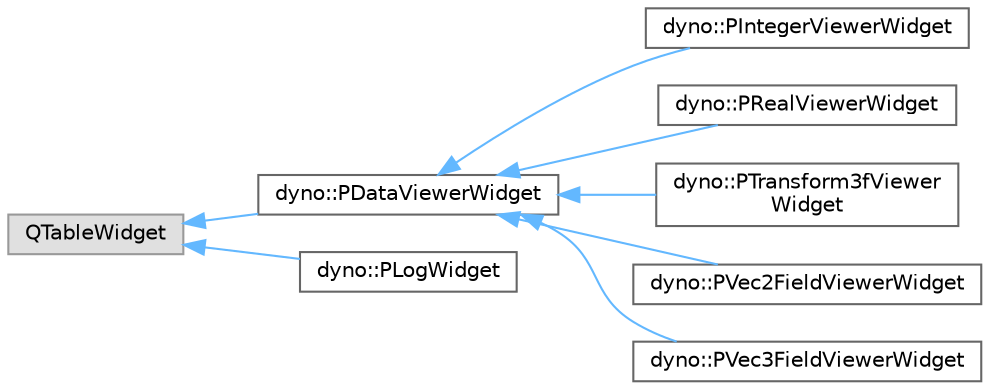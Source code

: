 digraph "Graphical Class Hierarchy"
{
 // LATEX_PDF_SIZE
  bgcolor="transparent";
  edge [fontname=Helvetica,fontsize=10,labelfontname=Helvetica,labelfontsize=10];
  node [fontname=Helvetica,fontsize=10,shape=box,height=0.2,width=0.4];
  rankdir="LR";
  Node0 [id="Node000000",label="QTableWidget",height=0.2,width=0.4,color="grey60", fillcolor="#E0E0E0", style="filled",tooltip=" "];
  Node0 -> Node1 [id="edge556_Node000000_Node000001",dir="back",color="steelblue1",style="solid",tooltip=" "];
  Node1 [id="Node000001",label="dyno::PDataViewerWidget",height=0.2,width=0.4,color="grey40", fillcolor="white", style="filled",URL="$classdyno_1_1_p_data_viewer_widget.html",tooltip=" "];
  Node1 -> Node2 [id="edge557_Node000001_Node000002",dir="back",color="steelblue1",style="solid",tooltip=" "];
  Node2 [id="Node000002",label="dyno::PIntegerViewerWidget",height=0.2,width=0.4,color="grey40", fillcolor="white", style="filled",URL="$classdyno_1_1_p_integer_viewer_widget.html",tooltip=" "];
  Node1 -> Node3 [id="edge558_Node000001_Node000003",dir="back",color="steelblue1",style="solid",tooltip=" "];
  Node3 [id="Node000003",label="dyno::PRealViewerWidget",height=0.2,width=0.4,color="grey40", fillcolor="white", style="filled",URL="$classdyno_1_1_p_real_viewer_widget.html",tooltip=" "];
  Node1 -> Node4 [id="edge559_Node000001_Node000004",dir="back",color="steelblue1",style="solid",tooltip=" "];
  Node4 [id="Node000004",label="dyno::PTransform3fViewer\lWidget",height=0.2,width=0.4,color="grey40", fillcolor="white", style="filled",URL="$classdyno_1_1_p_transform3f_viewer_widget.html",tooltip=" "];
  Node1 -> Node5 [id="edge560_Node000001_Node000005",dir="back",color="steelblue1",style="solid",tooltip=" "];
  Node5 [id="Node000005",label="dyno::PVec2FieldViewerWidget",height=0.2,width=0.4,color="grey40", fillcolor="white", style="filled",URL="$classdyno_1_1_p_vec2_field_viewer_widget.html",tooltip=" "];
  Node1 -> Node6 [id="edge561_Node000001_Node000006",dir="back",color="steelblue1",style="solid",tooltip=" "];
  Node6 [id="Node000006",label="dyno::PVec3FieldViewerWidget",height=0.2,width=0.4,color="grey40", fillcolor="white", style="filled",URL="$classdyno_1_1_p_vec3_field_viewer_widget.html",tooltip=" "];
  Node0 -> Node7 [id="edge562_Node000000_Node000007",dir="back",color="steelblue1",style="solid",tooltip=" "];
  Node7 [id="Node000007",label="dyno::PLogWidget",height=0.2,width=0.4,color="grey40", fillcolor="white", style="filled",URL="$classdyno_1_1_p_log_widget.html",tooltip=" "];
}
